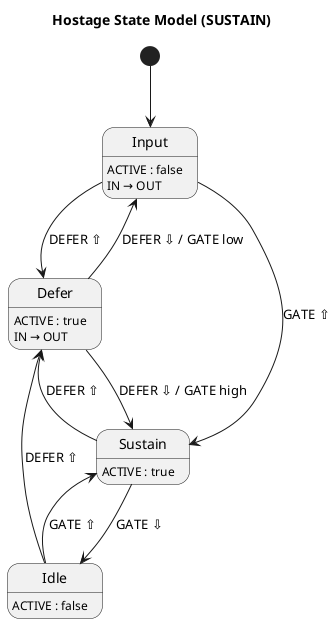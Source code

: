 @startuml
title Hostage State Model (SUSTAIN)

[*] --> Input

Defer : ACTIVE : true
Defer : IN → OUT
Defer --> Input : DEFER ⇩ / GATE low
Defer --> Sustain : DEFER ⇩ / GATE high

Sustain : ACTIVE : true
Sustain --> Defer : DEFER ⇧
Sustain --> Idle : GATE ⇩

Input : ACTIVE : false
Input : IN → OUT
Input --> Defer : DEFER ⇧
Input --> Sustain : GATE ⇧

Idle : ACTIVE : false
Idle --> Defer : DEFER ⇧
Idle --> Sustain : GATE ⇧

@enduml

